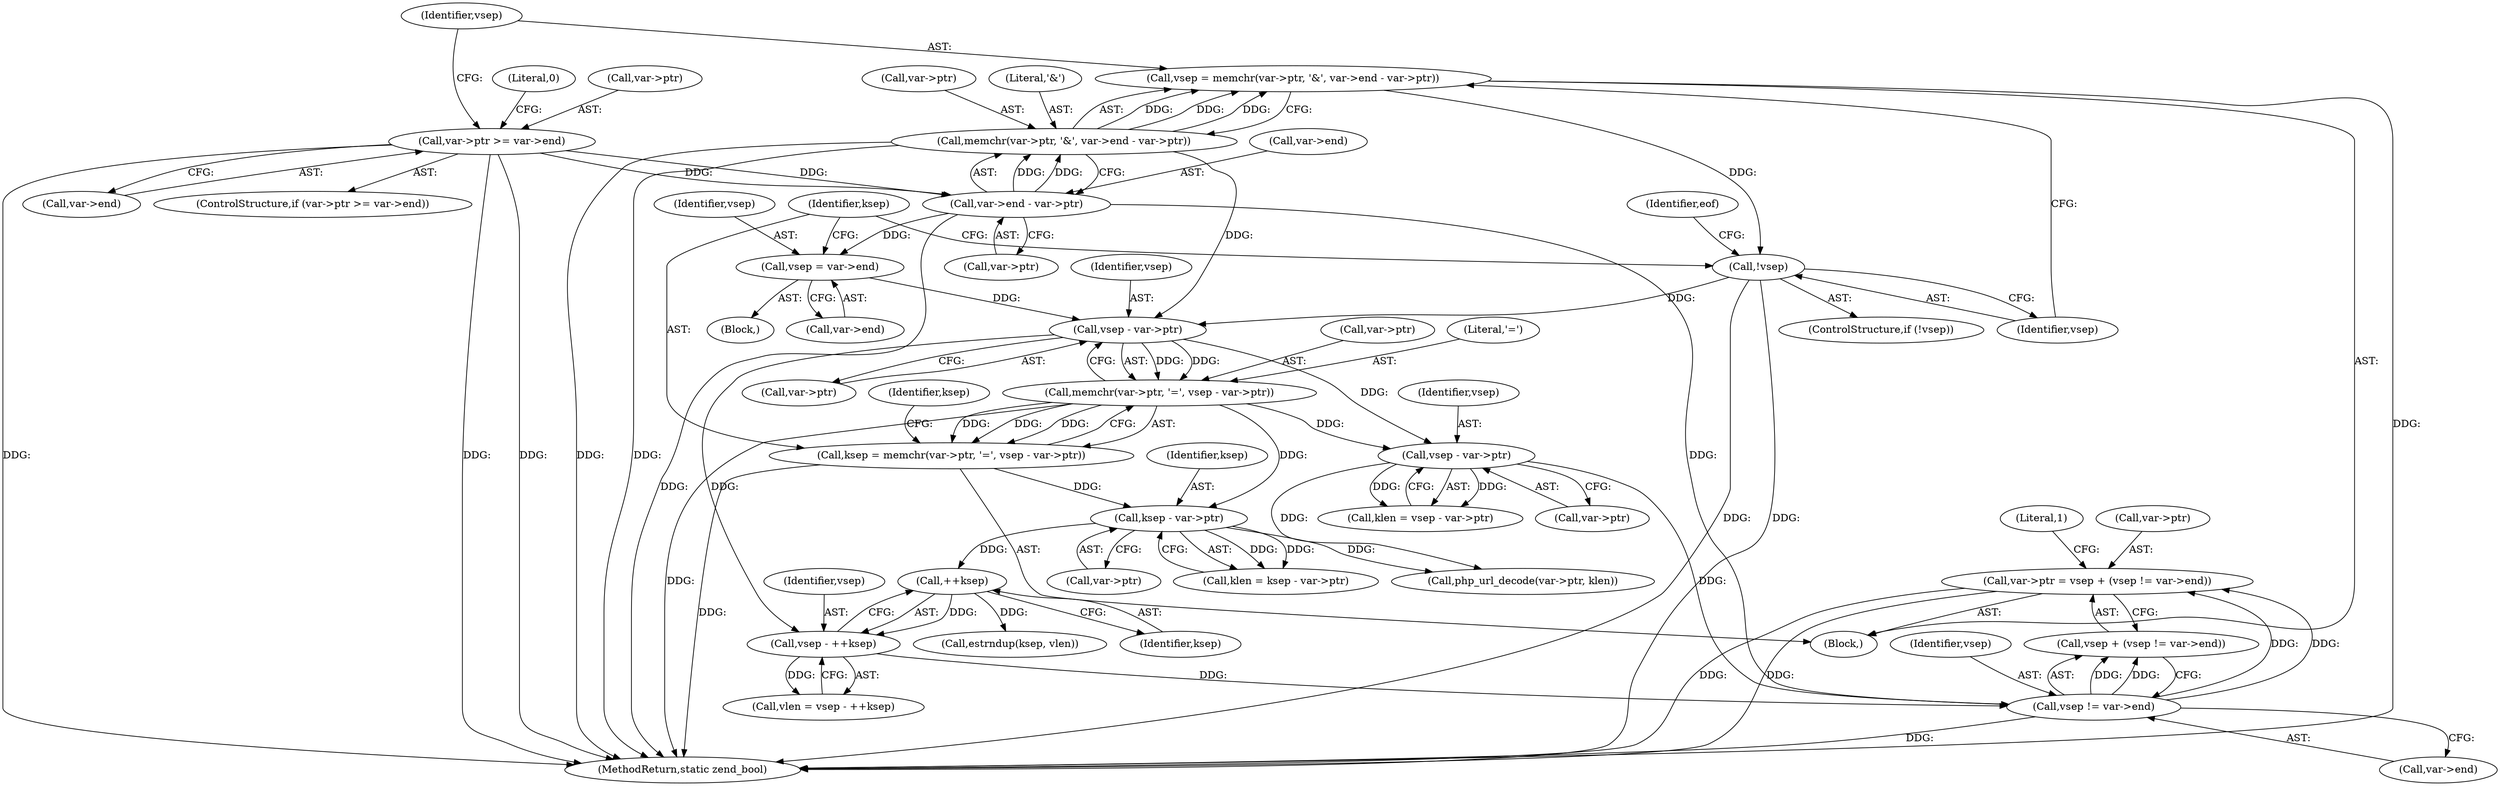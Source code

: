 digraph "0_php-src_a15bffd105ac28fd0dd9b596632dbf035238fda3@pointer" {
"1000241" [label="(Call,var->ptr = vsep + (vsep != var->end))"];
"1000247" [label="(Call,vsep != var->end)"];
"1000194" [label="(Call,vsep - var->ptr)"];
"1000162" [label="(Call,vsep - var->ptr)"];
"1000150" [label="(Call,vsep = var->end)"];
"1000131" [label="(Call,var->end - var->ptr)"];
"1000114" [label="(Call,var->ptr >= var->end)"];
"1000139" [label="(Call,!vsep)"];
"1000124" [label="(Call,vsep = memchr(var->ptr, '&', var->end - var->ptr))"];
"1000126" [label="(Call,memchr(var->ptr, '&', var->end - var->ptr))"];
"1000157" [label="(Call,memchr(var->ptr, '=', vsep - var->ptr))"];
"1000183" [label="(Call,vsep - ++ksep)"];
"1000185" [label="(Call,++ksep)"];
"1000176" [label="(Call,ksep - var->ptr)"];
"1000155" [label="(Call,ksep = memchr(var->ptr, '=', vsep - var->ptr))"];
"1000209" [label="(Call,estrndup(ksep, vlen))"];
"1000161" [label="(Literal,'=')"];
"1000124" [label="(Call,vsep = memchr(var->ptr, '&', var->end - var->ptr))"];
"1000177" [label="(Identifier,ksep)"];
"1000241" [label="(Call,var->ptr = vsep + (vsep != var->end))"];
"1000194" [label="(Call,vsep - var->ptr)"];
"1000192" [label="(Call,klen = vsep - var->ptr)"];
"1000254" [label="(MethodReturn,static zend_bool)"];
"1000156" [label="(Identifier,ksep)"];
"1000114" [label="(Call,var->ptr >= var->end)"];
"1000168" [label="(Identifier,ksep)"];
"1000150" [label="(Call,vsep = var->end)"];
"1000186" [label="(Identifier,ksep)"];
"1000118" [label="(Call,var->end)"];
"1000123" [label="(Literal,0)"];
"1000184" [label="(Identifier,vsep)"];
"1000195" [label="(Identifier,vsep)"];
"1000152" [label="(Call,var->end)"];
"1000253" [label="(Literal,1)"];
"1000115" [label="(Call,var->ptr)"];
"1000247" [label="(Call,vsep != var->end)"];
"1000125" [label="(Identifier,vsep)"];
"1000155" [label="(Call,ksep = memchr(var->ptr, '=', vsep - var->ptr))"];
"1000164" [label="(Call,var->ptr)"];
"1000174" [label="(Call,klen = ksep - var->ptr)"];
"1000140" [label="(Identifier,vsep)"];
"1000162" [label="(Call,vsep - var->ptr)"];
"1000138" [label="(ControlStructure,if (!vsep))"];
"1000157" [label="(Call,memchr(var->ptr, '=', vsep - var->ptr))"];
"1000183" [label="(Call,vsep - ++ksep)"];
"1000127" [label="(Call,var->ptr)"];
"1000126" [label="(Call,memchr(var->ptr, '&', var->end - var->ptr))"];
"1000144" [label="(Identifier,eof)"];
"1000130" [label="(Literal,'&')"];
"1000178" [label="(Call,var->ptr)"];
"1000248" [label="(Identifier,vsep)"];
"1000249" [label="(Call,var->end)"];
"1000176" [label="(Call,ksep - var->ptr)"];
"1000135" [label="(Call,var->ptr)"];
"1000106" [label="(Block,)"];
"1000139" [label="(Call,!vsep)"];
"1000245" [label="(Call,vsep + (vsep != var->end))"];
"1000242" [label="(Call,var->ptr)"];
"1000158" [label="(Call,var->ptr)"];
"1000196" [label="(Call,var->ptr)"];
"1000163" [label="(Identifier,vsep)"];
"1000149" [label="(Block,)"];
"1000113" [label="(ControlStructure,if (var->ptr >= var->end))"];
"1000132" [label="(Call,var->end)"];
"1000202" [label="(Call,php_url_decode(var->ptr, klen))"];
"1000131" [label="(Call,var->end - var->ptr)"];
"1000181" [label="(Call,vlen = vsep - ++ksep)"];
"1000185" [label="(Call,++ksep)"];
"1000151" [label="(Identifier,vsep)"];
"1000241" -> "1000106"  [label="AST: "];
"1000241" -> "1000245"  [label="CFG: "];
"1000242" -> "1000241"  [label="AST: "];
"1000245" -> "1000241"  [label="AST: "];
"1000253" -> "1000241"  [label="CFG: "];
"1000241" -> "1000254"  [label="DDG: "];
"1000241" -> "1000254"  [label="DDG: "];
"1000247" -> "1000241"  [label="DDG: "];
"1000247" -> "1000241"  [label="DDG: "];
"1000247" -> "1000245"  [label="AST: "];
"1000247" -> "1000249"  [label="CFG: "];
"1000248" -> "1000247"  [label="AST: "];
"1000249" -> "1000247"  [label="AST: "];
"1000245" -> "1000247"  [label="CFG: "];
"1000247" -> "1000254"  [label="DDG: "];
"1000247" -> "1000245"  [label="DDG: "];
"1000247" -> "1000245"  [label="DDG: "];
"1000194" -> "1000247"  [label="DDG: "];
"1000183" -> "1000247"  [label="DDG: "];
"1000131" -> "1000247"  [label="DDG: "];
"1000194" -> "1000192"  [label="AST: "];
"1000194" -> "1000196"  [label="CFG: "];
"1000195" -> "1000194"  [label="AST: "];
"1000196" -> "1000194"  [label="AST: "];
"1000192" -> "1000194"  [label="CFG: "];
"1000194" -> "1000192"  [label="DDG: "];
"1000194" -> "1000192"  [label="DDG: "];
"1000162" -> "1000194"  [label="DDG: "];
"1000157" -> "1000194"  [label="DDG: "];
"1000194" -> "1000202"  [label="DDG: "];
"1000162" -> "1000157"  [label="AST: "];
"1000162" -> "1000164"  [label="CFG: "];
"1000163" -> "1000162"  [label="AST: "];
"1000164" -> "1000162"  [label="AST: "];
"1000157" -> "1000162"  [label="CFG: "];
"1000162" -> "1000157"  [label="DDG: "];
"1000162" -> "1000157"  [label="DDG: "];
"1000150" -> "1000162"  [label="DDG: "];
"1000139" -> "1000162"  [label="DDG: "];
"1000126" -> "1000162"  [label="DDG: "];
"1000162" -> "1000183"  [label="DDG: "];
"1000150" -> "1000149"  [label="AST: "];
"1000150" -> "1000152"  [label="CFG: "];
"1000151" -> "1000150"  [label="AST: "];
"1000152" -> "1000150"  [label="AST: "];
"1000156" -> "1000150"  [label="CFG: "];
"1000131" -> "1000150"  [label="DDG: "];
"1000131" -> "1000126"  [label="AST: "];
"1000131" -> "1000135"  [label="CFG: "];
"1000132" -> "1000131"  [label="AST: "];
"1000135" -> "1000131"  [label="AST: "];
"1000126" -> "1000131"  [label="CFG: "];
"1000131" -> "1000254"  [label="DDG: "];
"1000131" -> "1000126"  [label="DDG: "];
"1000131" -> "1000126"  [label="DDG: "];
"1000114" -> "1000131"  [label="DDG: "];
"1000114" -> "1000131"  [label="DDG: "];
"1000114" -> "1000113"  [label="AST: "];
"1000114" -> "1000118"  [label="CFG: "];
"1000115" -> "1000114"  [label="AST: "];
"1000118" -> "1000114"  [label="AST: "];
"1000123" -> "1000114"  [label="CFG: "];
"1000125" -> "1000114"  [label="CFG: "];
"1000114" -> "1000254"  [label="DDG: "];
"1000114" -> "1000254"  [label="DDG: "];
"1000114" -> "1000254"  [label="DDG: "];
"1000139" -> "1000138"  [label="AST: "];
"1000139" -> "1000140"  [label="CFG: "];
"1000140" -> "1000139"  [label="AST: "];
"1000144" -> "1000139"  [label="CFG: "];
"1000156" -> "1000139"  [label="CFG: "];
"1000139" -> "1000254"  [label="DDG: "];
"1000139" -> "1000254"  [label="DDG: "];
"1000124" -> "1000139"  [label="DDG: "];
"1000124" -> "1000106"  [label="AST: "];
"1000124" -> "1000126"  [label="CFG: "];
"1000125" -> "1000124"  [label="AST: "];
"1000126" -> "1000124"  [label="AST: "];
"1000140" -> "1000124"  [label="CFG: "];
"1000124" -> "1000254"  [label="DDG: "];
"1000126" -> "1000124"  [label="DDG: "];
"1000126" -> "1000124"  [label="DDG: "];
"1000126" -> "1000124"  [label="DDG: "];
"1000127" -> "1000126"  [label="AST: "];
"1000130" -> "1000126"  [label="AST: "];
"1000126" -> "1000254"  [label="DDG: "];
"1000126" -> "1000254"  [label="DDG: "];
"1000157" -> "1000155"  [label="AST: "];
"1000158" -> "1000157"  [label="AST: "];
"1000161" -> "1000157"  [label="AST: "];
"1000155" -> "1000157"  [label="CFG: "];
"1000157" -> "1000254"  [label="DDG: "];
"1000157" -> "1000155"  [label="DDG: "];
"1000157" -> "1000155"  [label="DDG: "];
"1000157" -> "1000155"  [label="DDG: "];
"1000157" -> "1000176"  [label="DDG: "];
"1000183" -> "1000181"  [label="AST: "];
"1000183" -> "1000185"  [label="CFG: "];
"1000184" -> "1000183"  [label="AST: "];
"1000185" -> "1000183"  [label="AST: "];
"1000181" -> "1000183"  [label="CFG: "];
"1000183" -> "1000181"  [label="DDG: "];
"1000185" -> "1000183"  [label="DDG: "];
"1000185" -> "1000186"  [label="CFG: "];
"1000186" -> "1000185"  [label="AST: "];
"1000176" -> "1000185"  [label="DDG: "];
"1000185" -> "1000209"  [label="DDG: "];
"1000176" -> "1000174"  [label="AST: "];
"1000176" -> "1000178"  [label="CFG: "];
"1000177" -> "1000176"  [label="AST: "];
"1000178" -> "1000176"  [label="AST: "];
"1000174" -> "1000176"  [label="CFG: "];
"1000176" -> "1000174"  [label="DDG: "];
"1000176" -> "1000174"  [label="DDG: "];
"1000155" -> "1000176"  [label="DDG: "];
"1000176" -> "1000202"  [label="DDG: "];
"1000155" -> "1000106"  [label="AST: "];
"1000156" -> "1000155"  [label="AST: "];
"1000168" -> "1000155"  [label="CFG: "];
"1000155" -> "1000254"  [label="DDG: "];
}
